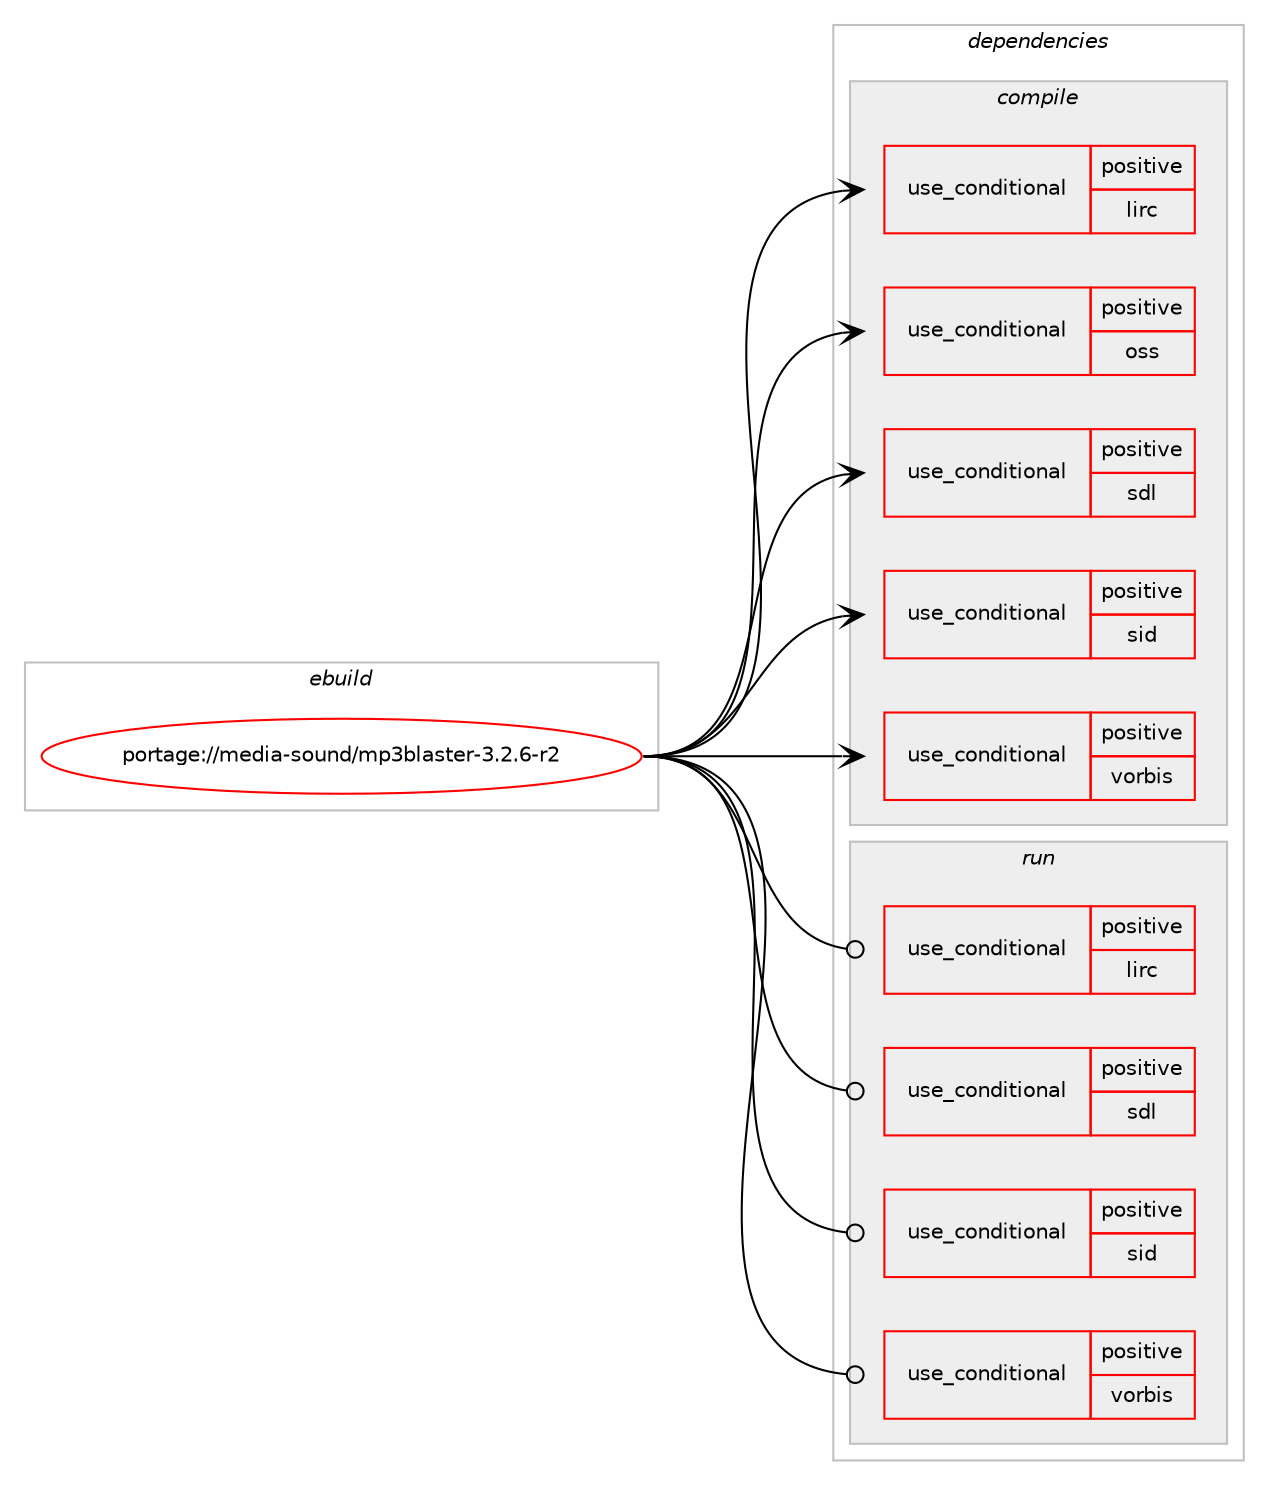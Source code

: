 digraph prolog {

# *************
# Graph options
# *************

newrank=true;
concentrate=true;
compound=true;
graph [rankdir=LR,fontname=Helvetica,fontsize=10,ranksep=1.5];#, ranksep=2.5, nodesep=0.2];
edge  [arrowhead=vee];
node  [fontname=Helvetica,fontsize=10];

# **********
# The ebuild
# **********

subgraph cluster_leftcol {
color=gray;
rank=same;
label=<<i>ebuild</i>>;
id [label="portage://media-sound/mp3blaster-3.2.6-r2", color=red, width=4, href="../media-sound/mp3blaster-3.2.6-r2.svg"];
}

# ****************
# The dependencies
# ****************

subgraph cluster_midcol {
color=gray;
label=<<i>dependencies</i>>;
subgraph cluster_compile {
fillcolor="#eeeeee";
style=filled;
label=<<i>compile</i>>;
subgraph cond78535 {
dependency163988 [label=<<TABLE BORDER="0" CELLBORDER="1" CELLSPACING="0" CELLPADDING="4"><TR><TD ROWSPAN="3" CELLPADDING="10">use_conditional</TD></TR><TR><TD>positive</TD></TR><TR><TD>lirc</TD></TR></TABLE>>, shape=none, color=red];
# *** BEGIN UNKNOWN DEPENDENCY TYPE (TODO) ***
# dependency163988 -> package_dependency(portage://media-sound/mp3blaster-3.2.6-r2,install,no,app-misc,lirc,none,[,,],[],[])
# *** END UNKNOWN DEPENDENCY TYPE (TODO) ***

}
id:e -> dependency163988:w [weight=20,style="solid",arrowhead="vee"];
subgraph cond78536 {
dependency163989 [label=<<TABLE BORDER="0" CELLBORDER="1" CELLSPACING="0" CELLPADDING="4"><TR><TD ROWSPAN="3" CELLPADDING="10">use_conditional</TD></TR><TR><TD>positive</TD></TR><TR><TD>oss</TD></TR></TABLE>>, shape=none, color=red];
# *** BEGIN UNKNOWN DEPENDENCY TYPE (TODO) ***
# dependency163989 -> package_dependency(portage://media-sound/mp3blaster-3.2.6-r2,install,no,virtual,os-headers,none,[,,],[],[])
# *** END UNKNOWN DEPENDENCY TYPE (TODO) ***

}
id:e -> dependency163989:w [weight=20,style="solid",arrowhead="vee"];
subgraph cond78537 {
dependency163990 [label=<<TABLE BORDER="0" CELLBORDER="1" CELLSPACING="0" CELLPADDING="4"><TR><TD ROWSPAN="3" CELLPADDING="10">use_conditional</TD></TR><TR><TD>positive</TD></TR><TR><TD>sdl</TD></TR></TABLE>>, shape=none, color=red];
# *** BEGIN UNKNOWN DEPENDENCY TYPE (TODO) ***
# dependency163990 -> package_dependency(portage://media-sound/mp3blaster-3.2.6-r2,install,no,media-libs,libsdl,none,[,,],[],[])
# *** END UNKNOWN DEPENDENCY TYPE (TODO) ***

}
id:e -> dependency163990:w [weight=20,style="solid",arrowhead="vee"];
subgraph cond78538 {
dependency163991 [label=<<TABLE BORDER="0" CELLBORDER="1" CELLSPACING="0" CELLPADDING="4"><TR><TD ROWSPAN="3" CELLPADDING="10">use_conditional</TD></TR><TR><TD>positive</TD></TR><TR><TD>sid</TD></TR></TABLE>>, shape=none, color=red];
# *** BEGIN UNKNOWN DEPENDENCY TYPE (TODO) ***
# dependency163991 -> package_dependency(portage://media-sound/mp3blaster-3.2.6-r2,install,no,media-libs,libsidplay,none,[,,],[slot(1)],[])
# *** END UNKNOWN DEPENDENCY TYPE (TODO) ***

}
id:e -> dependency163991:w [weight=20,style="solid",arrowhead="vee"];
subgraph cond78539 {
dependency163992 [label=<<TABLE BORDER="0" CELLBORDER="1" CELLSPACING="0" CELLPADDING="4"><TR><TD ROWSPAN="3" CELLPADDING="10">use_conditional</TD></TR><TR><TD>positive</TD></TR><TR><TD>vorbis</TD></TR></TABLE>>, shape=none, color=red];
# *** BEGIN UNKNOWN DEPENDENCY TYPE (TODO) ***
# dependency163992 -> package_dependency(portage://media-sound/mp3blaster-3.2.6-r2,install,no,media-libs,libvorbis,none,[,,],[],[])
# *** END UNKNOWN DEPENDENCY TYPE (TODO) ***

}
id:e -> dependency163992:w [weight=20,style="solid",arrowhead="vee"];
# *** BEGIN UNKNOWN DEPENDENCY TYPE (TODO) ***
# id -> package_dependency(portage://media-sound/mp3blaster-3.2.6-r2,install,no,sys-libs,ncurses,none,[,,],any_same_slot,[])
# *** END UNKNOWN DEPENDENCY TYPE (TODO) ***

}
subgraph cluster_compileandrun {
fillcolor="#eeeeee";
style=filled;
label=<<i>compile and run</i>>;
}
subgraph cluster_run {
fillcolor="#eeeeee";
style=filled;
label=<<i>run</i>>;
subgraph cond78540 {
dependency163993 [label=<<TABLE BORDER="0" CELLBORDER="1" CELLSPACING="0" CELLPADDING="4"><TR><TD ROWSPAN="3" CELLPADDING="10">use_conditional</TD></TR><TR><TD>positive</TD></TR><TR><TD>lirc</TD></TR></TABLE>>, shape=none, color=red];
# *** BEGIN UNKNOWN DEPENDENCY TYPE (TODO) ***
# dependency163993 -> package_dependency(portage://media-sound/mp3blaster-3.2.6-r2,run,no,app-misc,lirc,none,[,,],[],[])
# *** END UNKNOWN DEPENDENCY TYPE (TODO) ***

}
id:e -> dependency163993:w [weight=20,style="solid",arrowhead="odot"];
subgraph cond78541 {
dependency163994 [label=<<TABLE BORDER="0" CELLBORDER="1" CELLSPACING="0" CELLPADDING="4"><TR><TD ROWSPAN="3" CELLPADDING="10">use_conditional</TD></TR><TR><TD>positive</TD></TR><TR><TD>sdl</TD></TR></TABLE>>, shape=none, color=red];
# *** BEGIN UNKNOWN DEPENDENCY TYPE (TODO) ***
# dependency163994 -> package_dependency(portage://media-sound/mp3blaster-3.2.6-r2,run,no,media-libs,libsdl,none,[,,],[],[])
# *** END UNKNOWN DEPENDENCY TYPE (TODO) ***

}
id:e -> dependency163994:w [weight=20,style="solid",arrowhead="odot"];
subgraph cond78542 {
dependency163995 [label=<<TABLE BORDER="0" CELLBORDER="1" CELLSPACING="0" CELLPADDING="4"><TR><TD ROWSPAN="3" CELLPADDING="10">use_conditional</TD></TR><TR><TD>positive</TD></TR><TR><TD>sid</TD></TR></TABLE>>, shape=none, color=red];
# *** BEGIN UNKNOWN DEPENDENCY TYPE (TODO) ***
# dependency163995 -> package_dependency(portage://media-sound/mp3blaster-3.2.6-r2,run,no,media-libs,libsidplay,none,[,,],[slot(1)],[])
# *** END UNKNOWN DEPENDENCY TYPE (TODO) ***

}
id:e -> dependency163995:w [weight=20,style="solid",arrowhead="odot"];
subgraph cond78543 {
dependency163996 [label=<<TABLE BORDER="0" CELLBORDER="1" CELLSPACING="0" CELLPADDING="4"><TR><TD ROWSPAN="3" CELLPADDING="10">use_conditional</TD></TR><TR><TD>positive</TD></TR><TR><TD>vorbis</TD></TR></TABLE>>, shape=none, color=red];
# *** BEGIN UNKNOWN DEPENDENCY TYPE (TODO) ***
# dependency163996 -> package_dependency(portage://media-sound/mp3blaster-3.2.6-r2,run,no,media-libs,libvorbis,none,[,,],[],[])
# *** END UNKNOWN DEPENDENCY TYPE (TODO) ***

}
id:e -> dependency163996:w [weight=20,style="solid",arrowhead="odot"];
# *** BEGIN UNKNOWN DEPENDENCY TYPE (TODO) ***
# id -> package_dependency(portage://media-sound/mp3blaster-3.2.6-r2,run,no,sys-libs,ncurses,none,[,,],any_same_slot,[])
# *** END UNKNOWN DEPENDENCY TYPE (TODO) ***

}
}

# **************
# The candidates
# **************

subgraph cluster_choices {
rank=same;
color=gray;
label=<<i>candidates</i>>;

}

}
